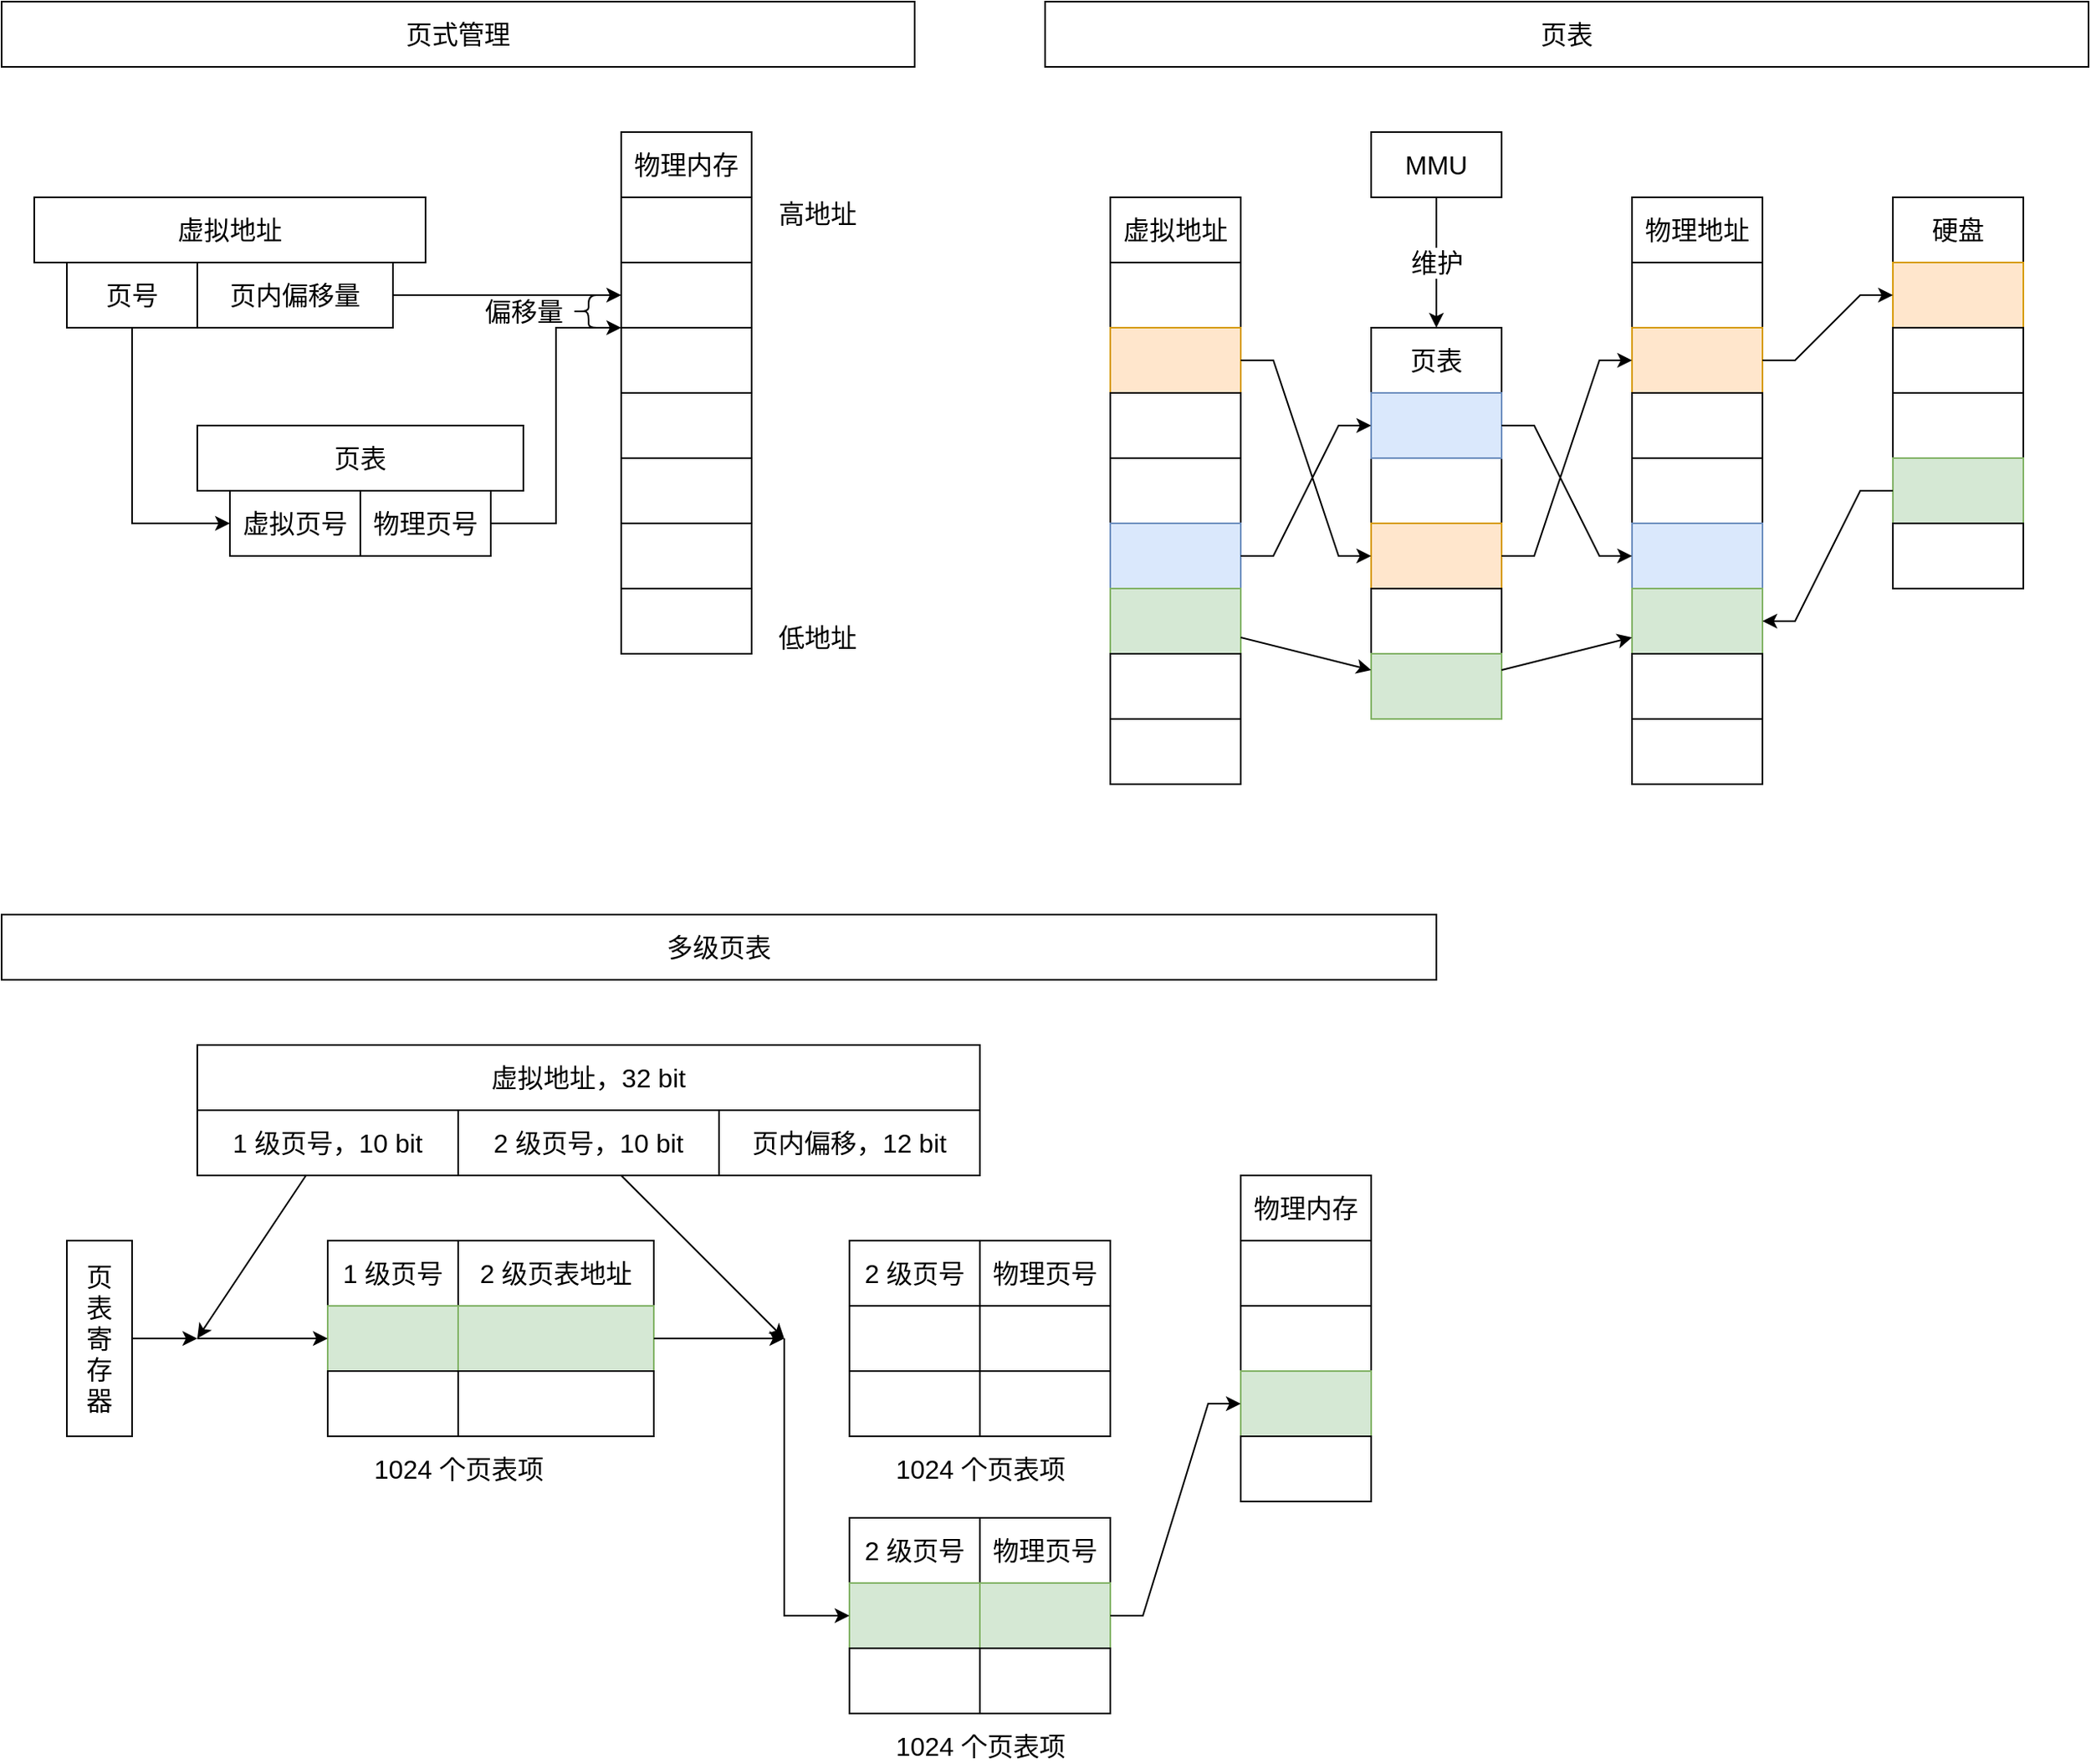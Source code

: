 <mxfile version="17.4.2" type="device"><diagram id="UDlizHPyq2F-EiQFJnR5" name="第 1 页"><mxGraphModel dx="1145" dy="887" grid="1" gridSize="10" guides="0" tooltips="1" connect="0" arrows="0" fold="1" page="1" pageScale="1" pageWidth="827" pageHeight="1169" math="0" shadow="0"><root><mxCell id="0"/><mxCell id="1" parent="0"/><mxCell id="t6T3o283fWgh9H9wGAyo-248" value="页式管理" style="whiteSpace=wrap;html=1;fontSize=16;strokeColor=default;fillColor=none;container=0;" parent="1" vertex="1"><mxGeometry x="40" y="40" width="560" height="40" as="geometry"/></mxCell><mxCell id="t6T3o283fWgh9H9wGAyo-155" value="页号" style="rounded=0;whiteSpace=wrap;html=1;fontSize=16;strokeColor=default;fillColor=none;container=0;" parent="1" vertex="1"><mxGeometry x="80" y="200" width="80" height="40" as="geometry"/></mxCell><mxCell id="t6T3o283fWgh9H9wGAyo-156" value="页内偏移量" style="rounded=0;whiteSpace=wrap;html=1;fontSize=16;strokeColor=default;fillColor=none;container=0;" parent="1" vertex="1"><mxGeometry x="160" y="200" width="120" height="40" as="geometry"/></mxCell><mxCell id="t6T3o283fWgh9H9wGAyo-159" value="虚拟页号" style="rounded=0;whiteSpace=wrap;html=1;fontSize=16;strokeColor=default;fillColor=none;container=0;" parent="1" vertex="1"><mxGeometry x="180" y="340" width="80" height="40" as="geometry"/></mxCell><mxCell id="t6T3o283fWgh9H9wGAyo-160" value="物理页号" style="rounded=0;whiteSpace=wrap;html=1;fontSize=16;strokeColor=default;fillColor=none;container=0;" parent="1" vertex="1"><mxGeometry x="260" y="340" width="80" height="40" as="geometry"/></mxCell><mxCell id="t6T3o283fWgh9H9wGAyo-161" value="" style="rounded=0;whiteSpace=wrap;html=1;fontSize=16;strokeColor=default;fillColor=none;container=0;" parent="1" vertex="1"><mxGeometry x="420" y="160" width="80" height="40" as="geometry"/></mxCell><mxCell id="t6T3o283fWgh9H9wGAyo-162" value="物理内存" style="rounded=0;whiteSpace=wrap;html=1;fontSize=16;strokeColor=default;fillColor=none;container=0;" parent="1" vertex="1"><mxGeometry x="420" y="120" width="80" height="40" as="geometry"/></mxCell><mxCell id="t6T3o283fWgh9H9wGAyo-163" value="低地址" style="text;html=1;align=center;verticalAlign=middle;resizable=0;points=[];autosize=1;strokeColor=none;fillColor=none;fontSize=16;container=0;" parent="1" vertex="1"><mxGeometry x="510" y="420" width="60" height="20" as="geometry"/></mxCell><mxCell id="t6T3o283fWgh9H9wGAyo-164" value="高地址" style="text;html=1;align=center;verticalAlign=middle;resizable=0;points=[];autosize=1;strokeColor=none;fillColor=none;fontSize=16;container=0;" parent="1" vertex="1"><mxGeometry x="510" y="160" width="60" height="20" as="geometry"/></mxCell><mxCell id="t6T3o283fWgh9H9wGAyo-165" value="" style="rounded=0;whiteSpace=wrap;html=1;fontSize=16;strokeColor=default;fillColor=none;container=0;" parent="1" vertex="1"><mxGeometry x="420" y="200" width="80" height="40" as="geometry"/></mxCell><mxCell id="t6T3o283fWgh9H9wGAyo-166" value="" style="rounded=0;whiteSpace=wrap;html=1;fontSize=16;strokeColor=default;fillColor=none;container=0;" parent="1" vertex="1"><mxGeometry x="420" y="240" width="80" height="40" as="geometry"/></mxCell><mxCell id="t6T3o283fWgh9H9wGAyo-167" value="" style="rounded=0;whiteSpace=wrap;html=1;fontSize=16;strokeColor=default;fillColor=none;container=0;" parent="1" vertex="1"><mxGeometry x="420" y="280" width="80" height="40" as="geometry"/></mxCell><mxCell id="t6T3o283fWgh9H9wGAyo-168" value="" style="rounded=0;whiteSpace=wrap;html=1;fontSize=16;strokeColor=default;fillColor=none;container=0;" parent="1" vertex="1"><mxGeometry x="420" y="320" width="80" height="40" as="geometry"/></mxCell><mxCell id="t6T3o283fWgh9H9wGAyo-169" value="" style="rounded=0;whiteSpace=wrap;html=1;fontSize=16;strokeColor=default;fillColor=none;container=0;" parent="1" vertex="1"><mxGeometry x="420" y="360" width="80" height="40" as="geometry"/></mxCell><mxCell id="t6T3o283fWgh9H9wGAyo-170" value="" style="rounded=0;whiteSpace=wrap;html=1;fontSize=16;strokeColor=default;fillColor=none;container=0;" parent="1" vertex="1"><mxGeometry x="420" y="400" width="80" height="40" as="geometry"/></mxCell><mxCell id="t6T3o283fWgh9H9wGAyo-171" value="" style="endArrow=classic;html=1;rounded=0;fontSize=16;strokeColor=default;" parent="1" source="t6T3o283fWgh9H9wGAyo-155" target="t6T3o283fWgh9H9wGAyo-159" edge="1"><mxGeometry width="50" height="50" relative="1" as="geometry"><mxPoint x="400" y="290" as="sourcePoint"/><mxPoint x="450" y="240" as="targetPoint"/><Array as="points"><mxPoint x="120" y="360"/></Array></mxGeometry></mxCell><mxCell id="t6T3o283fWgh9H9wGAyo-172" value="" style="endArrow=classic;html=1;rounded=0;fontSize=16;strokeColor=default;" parent="1" source="t6T3o283fWgh9H9wGAyo-160" edge="1"><mxGeometry width="50" height="50" relative="1" as="geometry"><mxPoint x="580" y="270" as="sourcePoint"/><mxPoint x="420" y="240" as="targetPoint"/><Array as="points"><mxPoint x="380" y="360"/><mxPoint x="380" y="240"/></Array></mxGeometry></mxCell><mxCell id="t6T3o283fWgh9H9wGAyo-173" value="" style="endArrow=classic;html=1;rounded=0;fontSize=16;strokeColor=default;" parent="1" source="t6T3o283fWgh9H9wGAyo-156" edge="1"><mxGeometry width="50" height="50" relative="1" as="geometry"><mxPoint x="560" y="260" as="sourcePoint"/><mxPoint x="420" y="220" as="targetPoint"/></mxGeometry></mxCell><mxCell id="t6T3o283fWgh9H9wGAyo-174" value="" style="shape=curlyBracket;whiteSpace=wrap;html=1;rounded=1;fontSize=16;strokeColor=default;fillColor=none;container=0;" parent="1" vertex="1"><mxGeometry x="390" y="220" width="20" height="20" as="geometry"/></mxCell><mxCell id="t6T3o283fWgh9H9wGAyo-175" value="偏移量" style="text;html=1;align=center;verticalAlign=middle;resizable=0;points=[];autosize=1;strokeColor=none;fillColor=none;fontSize=16;container=0;" parent="1" vertex="1"><mxGeometry x="330" y="220" width="60" height="20" as="geometry"/></mxCell><mxCell id="t6T3o283fWgh9H9wGAyo-251" value="页表" style="rounded=0;whiteSpace=wrap;html=1;fontSize=16;strokeColor=default;fillColor=none;container=0;" parent="1" vertex="1"><mxGeometry x="680" y="40" width="640" height="40" as="geometry"/></mxCell><mxCell id="t6T3o283fWgh9H9wGAyo-107" value="虚拟地址" style="rounded=0;whiteSpace=wrap;html=1;fontSize=16;strokeColor=default;fillColor=none;container=0;" parent="1" vertex="1"><mxGeometry x="720" y="160" width="80" height="40" as="geometry"/></mxCell><mxCell id="t6T3o283fWgh9H9wGAyo-108" value="" style="rounded=0;whiteSpace=wrap;html=1;fontSize=16;strokeColor=default;fillColor=none;container=0;" parent="1" vertex="1"><mxGeometry x="720" y="200" width="80" height="40" as="geometry"/></mxCell><mxCell id="t6T3o283fWgh9H9wGAyo-109" value="" style="rounded=0;whiteSpace=wrap;html=1;fontSize=16;strokeColor=#d79b00;fillColor=#ffe6cc;container=0;" parent="1" vertex="1"><mxGeometry x="720" y="240" width="80" height="40" as="geometry"/></mxCell><mxCell id="t6T3o283fWgh9H9wGAyo-110" value="" style="rounded=0;whiteSpace=wrap;html=1;fontSize=16;strokeColor=default;fillColor=none;container=0;" parent="1" vertex="1"><mxGeometry x="720" y="280" width="80" height="40" as="geometry"/></mxCell><mxCell id="t6T3o283fWgh9H9wGAyo-111" value="" style="rounded=0;whiteSpace=wrap;html=1;fontSize=16;strokeColor=default;fillColor=none;container=0;" parent="1" vertex="1"><mxGeometry x="720" y="320" width="80" height="40" as="geometry"/></mxCell><mxCell id="t6T3o283fWgh9H9wGAyo-112" value="" style="rounded=0;whiteSpace=wrap;html=1;fontSize=16;strokeColor=#6c8ebf;fillColor=#dae8fc;container=0;" parent="1" vertex="1"><mxGeometry x="720" y="360" width="80" height="40" as="geometry"/></mxCell><mxCell id="t6T3o283fWgh9H9wGAyo-113" value="" style="rounded=0;whiteSpace=wrap;html=1;fontSize=16;strokeColor=#82b366;fillColor=#d5e8d4;container=0;" parent="1" vertex="1"><mxGeometry x="720" y="400" width="80" height="40" as="geometry"/></mxCell><mxCell id="t6T3o283fWgh9H9wGAyo-114" value="" style="rounded=0;whiteSpace=wrap;html=1;fontSize=16;strokeColor=default;fillColor=none;container=0;" parent="1" vertex="1"><mxGeometry x="720" y="440" width="80" height="40" as="geometry"/></mxCell><mxCell id="t6T3o283fWgh9H9wGAyo-115" value="" style="rounded=0;whiteSpace=wrap;html=1;fontSize=16;strokeColor=default;fillColor=none;container=0;" parent="1" vertex="1"><mxGeometry x="720" y="480" width="80" height="40" as="geometry"/></mxCell><mxCell id="t6T3o283fWgh9H9wGAyo-116" value="物理地址" style="rounded=0;whiteSpace=wrap;html=1;fontSize=16;strokeColor=default;fillColor=none;container=0;" parent="1" vertex="1"><mxGeometry x="1040" y="160" width="80" height="40" as="geometry"/></mxCell><mxCell id="t6T3o283fWgh9H9wGAyo-117" value="" style="rounded=0;whiteSpace=wrap;html=1;fontSize=16;strokeColor=default;fillColor=none;container=0;" parent="1" vertex="1"><mxGeometry x="1040" y="200" width="80" height="40" as="geometry"/></mxCell><mxCell id="t6T3o283fWgh9H9wGAyo-118" value="" style="rounded=0;whiteSpace=wrap;html=1;fontSize=16;strokeColor=#d79b00;fillColor=#ffe6cc;container=0;" parent="1" vertex="1"><mxGeometry x="1040" y="240" width="80" height="40" as="geometry"/></mxCell><mxCell id="t6T3o283fWgh9H9wGAyo-119" value="" style="rounded=0;whiteSpace=wrap;html=1;fontSize=16;strokeColor=default;fillColor=none;container=0;" parent="1" vertex="1"><mxGeometry x="1040" y="280" width="80" height="40" as="geometry"/></mxCell><mxCell id="t6T3o283fWgh9H9wGAyo-120" value="" style="rounded=0;whiteSpace=wrap;html=1;fontSize=16;strokeColor=default;fillColor=none;container=0;" parent="1" vertex="1"><mxGeometry x="1040" y="320" width="80" height="40" as="geometry"/></mxCell><mxCell id="t6T3o283fWgh9H9wGAyo-121" value="" style="rounded=0;whiteSpace=wrap;html=1;fontSize=16;strokeColor=#6c8ebf;fillColor=#dae8fc;container=0;" parent="1" vertex="1"><mxGeometry x="1040" y="360" width="80" height="40" as="geometry"/></mxCell><mxCell id="t6T3o283fWgh9H9wGAyo-122" value="" style="rounded=0;whiteSpace=wrap;html=1;fontSize=16;strokeColor=#82b366;fillColor=#d5e8d4;container=0;" parent="1" vertex="1"><mxGeometry x="1040" y="400" width="80" height="40" as="geometry"/></mxCell><mxCell id="t6T3o283fWgh9H9wGAyo-123" value="" style="rounded=0;whiteSpace=wrap;html=1;fontSize=16;strokeColor=default;fillColor=none;container=0;" parent="1" vertex="1"><mxGeometry x="1040" y="440" width="80" height="40" as="geometry"/></mxCell><mxCell id="t6T3o283fWgh9H9wGAyo-124" value="" style="rounded=0;whiteSpace=wrap;html=1;fontSize=16;strokeColor=default;fillColor=none;container=0;" parent="1" vertex="1"><mxGeometry x="1040" y="480" width="80" height="40" as="geometry"/></mxCell><mxCell id="t6T3o283fWgh9H9wGAyo-125" value="页表" style="rounded=0;whiteSpace=wrap;html=1;fontSize=16;strokeColor=default;fillColor=none;container=0;" parent="1" vertex="1"><mxGeometry x="880" y="240" width="80" height="40" as="geometry"/></mxCell><mxCell id="t6T3o283fWgh9H9wGAyo-126" value="" style="rounded=0;whiteSpace=wrap;html=1;fontSize=16;strokeColor=default;fillColor=none;container=0;" parent="1" vertex="1"><mxGeometry x="880" y="320" width="80" height="40" as="geometry"/></mxCell><mxCell id="t6T3o283fWgh9H9wGAyo-127" value="" style="rounded=0;whiteSpace=wrap;html=1;fontSize=16;strokeColor=#d79b00;fillColor=#ffe6cc;container=0;" parent="1" vertex="1"><mxGeometry x="880" y="360" width="80" height="40" as="geometry"/></mxCell><mxCell id="t6T3o283fWgh9H9wGAyo-128" value="" style="rounded=0;whiteSpace=wrap;html=1;fontSize=16;strokeColor=default;fillColor=none;container=0;" parent="1" vertex="1"><mxGeometry x="880" y="400" width="80" height="40" as="geometry"/></mxCell><mxCell id="t6T3o283fWgh9H9wGAyo-129" value="" style="rounded=0;whiteSpace=wrap;html=1;fontSize=16;strokeColor=#82b366;fillColor=#d5e8d4;container=0;" parent="1" vertex="1"><mxGeometry x="880" y="440" width="80" height="40" as="geometry"/></mxCell><mxCell id="t6T3o283fWgh9H9wGAyo-133" value="MMU" style="rounded=0;whiteSpace=wrap;html=1;fontSize=16;strokeColor=default;fillColor=none;container=0;" parent="1" vertex="1"><mxGeometry x="880" y="120" width="80" height="40" as="geometry"/></mxCell><mxCell id="t6T3o283fWgh9H9wGAyo-134" value="硬盘" style="rounded=0;whiteSpace=wrap;html=1;fontSize=16;strokeColor=default;fillColor=none;container=0;" parent="1" vertex="1"><mxGeometry x="1200" y="160" width="80" height="40" as="geometry"/></mxCell><mxCell id="t6T3o283fWgh9H9wGAyo-135" value="" style="rounded=0;whiteSpace=wrap;html=1;fontSize=16;strokeColor=#d79b00;fillColor=#ffe6cc;container=0;" parent="1" vertex="1"><mxGeometry x="1200" y="200" width="80" height="40" as="geometry"/></mxCell><mxCell id="t6T3o283fWgh9H9wGAyo-136" value="" style="rounded=0;whiteSpace=wrap;html=1;fontSize=16;strokeColor=default;fillColor=none;container=0;" parent="1" vertex="1"><mxGeometry x="1200" y="240" width="80" height="40" as="geometry"/></mxCell><mxCell id="t6T3o283fWgh9H9wGAyo-137" value="" style="rounded=0;whiteSpace=wrap;html=1;fontSize=16;strokeColor=default;fillColor=none;container=0;" parent="1" vertex="1"><mxGeometry x="1200" y="280" width="80" height="40" as="geometry"/></mxCell><mxCell id="t6T3o283fWgh9H9wGAyo-138" value="" style="rounded=0;whiteSpace=wrap;html=1;fontSize=16;strokeColor=#82b366;fillColor=#d5e8d4;container=0;" parent="1" vertex="1"><mxGeometry x="1200" y="320" width="80" height="40" as="geometry"/></mxCell><mxCell id="t6T3o283fWgh9H9wGAyo-139" value="" style="endArrow=classic;html=1;rounded=0;fontSize=16;strokeColor=default;" parent="1" source="t6T3o283fWgh9H9wGAyo-133" target="t6T3o283fWgh9H9wGAyo-125" edge="1"><mxGeometry width="50" height="50" relative="1" as="geometry"><mxPoint x="1030" y="570" as="sourcePoint"/><mxPoint x="880" y="560" as="targetPoint"/></mxGeometry></mxCell><mxCell id="t6T3o283fWgh9H9wGAyo-140" value="维护" style="edgeLabel;html=1;align=center;verticalAlign=middle;resizable=0;points=[];fontSize=16;container=0;" parent="t6T3o283fWgh9H9wGAyo-139" vertex="1" connectable="0"><mxGeometry relative="1" as="geometry"><mxPoint as="offset"/></mxGeometry></mxCell><mxCell id="t6T3o283fWgh9H9wGAyo-141" value="" style="endArrow=classic;html=1;rounded=0;fontSize=16;strokeColor=default;" parent="1" source="t6T3o283fWgh9H9wGAyo-109" target="t6T3o283fWgh9H9wGAyo-127" edge="1"><mxGeometry width="50" height="50" relative="1" as="geometry"><mxPoint x="950" y="370" as="sourcePoint"/><mxPoint x="1000" y="320" as="targetPoint"/><Array as="points"><mxPoint x="820" y="260"/><mxPoint x="860" y="380"/></Array></mxGeometry></mxCell><mxCell id="t6T3o283fWgh9H9wGAyo-142" value="" style="endArrow=classic;html=1;rounded=0;fontSize=16;strokeColor=default;" parent="1" source="t6T3o283fWgh9H9wGAyo-127" target="t6T3o283fWgh9H9wGAyo-118" edge="1"><mxGeometry width="50" height="50" relative="1" as="geometry"><mxPoint x="810" y="286" as="sourcePoint"/><mxPoint x="930" y="334" as="targetPoint"/><Array as="points"><mxPoint x="980" y="380"/><mxPoint x="1020" y="260"/></Array></mxGeometry></mxCell><mxCell id="t6T3o283fWgh9H9wGAyo-143" value="" style="endArrow=classic;html=1;rounded=0;fontSize=16;strokeColor=default;" parent="1" source="t6T3o283fWgh9H9wGAyo-113" target="t6T3o283fWgh9H9wGAyo-129" edge="1"><mxGeometry width="50" height="50" relative="1" as="geometry"><mxPoint x="810" y="286" as="sourcePoint"/><mxPoint x="930" y="334" as="targetPoint"/></mxGeometry></mxCell><mxCell id="t6T3o283fWgh9H9wGAyo-144" value="" style="endArrow=classic;html=1;rounded=0;fontSize=16;strokeColor=default;" parent="1" source="t6T3o283fWgh9H9wGAyo-129" target="t6T3o283fWgh9H9wGAyo-122" edge="1"><mxGeometry width="50" height="50" relative="1" as="geometry"><mxPoint x="1060" y="380" as="sourcePoint"/><mxPoint x="930" y="430" as="targetPoint"/></mxGeometry></mxCell><mxCell id="t6T3o283fWgh9H9wGAyo-145" value="" style="endArrow=classic;html=1;rounded=0;fontSize=16;strokeColor=default;" parent="1" source="t6T3o283fWgh9H9wGAyo-118" target="t6T3o283fWgh9H9wGAyo-135" edge="1"><mxGeometry width="50" height="50" relative="1" as="geometry"><mxPoint x="930" y="334" as="sourcePoint"/><mxPoint x="1050" y="286" as="targetPoint"/><Array as="points"><mxPoint x="1140" y="260"/><mxPoint x="1180" y="220"/></Array></mxGeometry></mxCell><mxCell id="t6T3o283fWgh9H9wGAyo-146" value="" style="endArrow=classic;html=1;rounded=0;fontSize=16;strokeColor=default;" parent="1" source="t6T3o283fWgh9H9wGAyo-138" target="t6T3o283fWgh9H9wGAyo-122" edge="1"><mxGeometry width="50" height="50" relative="1" as="geometry"><mxPoint x="1130" y="278" as="sourcePoint"/><mxPoint x="1250" y="302" as="targetPoint"/><Array as="points"><mxPoint x="1180" y="340"/><mxPoint x="1140" y="420"/></Array></mxGeometry></mxCell><mxCell id="t6T3o283fWgh9H9wGAyo-147" value="" style="rounded=0;whiteSpace=wrap;html=1;fontSize=16;strokeColor=#6c8ebf;fillColor=#dae8fc;container=0;" parent="1" vertex="1"><mxGeometry x="880" y="280" width="80" height="40" as="geometry"/></mxCell><mxCell id="t6T3o283fWgh9H9wGAyo-148" value="" style="endArrow=classic;html=1;rounded=0;fontSize=16;strokeColor=default;" parent="1" source="t6T3o283fWgh9H9wGAyo-112" target="t6T3o283fWgh9H9wGAyo-147" edge="1"><mxGeometry width="50" height="50" relative="1" as="geometry"><mxPoint x="810" y="286" as="sourcePoint"/><mxPoint x="930" y="334" as="targetPoint"/><Array as="points"><mxPoint x="820" y="380"/><mxPoint x="860" y="300"/></Array></mxGeometry></mxCell><mxCell id="t6T3o283fWgh9H9wGAyo-149" value="" style="endArrow=classic;html=1;rounded=0;fontSize=16;strokeColor=default;" parent="1" source="t6T3o283fWgh9H9wGAyo-147" target="t6T3o283fWgh9H9wGAyo-121" edge="1"><mxGeometry width="50" height="50" relative="1" as="geometry"><mxPoint x="1060" y="370" as="sourcePoint"/><mxPoint x="936.667" y="290" as="targetPoint"/><Array as="points"><mxPoint x="980" y="300"/><mxPoint x="1020" y="380"/></Array></mxGeometry></mxCell><mxCell id="MogbPt8n4CE0LKkK8IzU-9" value="" style="rounded=0;whiteSpace=wrap;html=1;fontSize=16;strokeColor=default;fillColor=none;container=0;" parent="1" vertex="1"><mxGeometry x="1200" y="360" width="80" height="40" as="geometry"/></mxCell><mxCell id="j3rRbpJ60zs1N354fwzw-1" value="&lt;span style=&quot;font-size: 16px&quot;&gt;虚拟地址&lt;/span&gt;" style="rounded=0;whiteSpace=wrap;html=1;fillColor=none;" parent="1" vertex="1"><mxGeometry x="60" y="160" width="240" height="40" as="geometry"/></mxCell><mxCell id="j3rRbpJ60zs1N354fwzw-2" value="&lt;span style=&quot;font-size: 16px&quot;&gt;页表&lt;/span&gt;" style="rounded=0;whiteSpace=wrap;html=1;fillColor=none;" parent="1" vertex="1"><mxGeometry x="160" y="300" width="200" height="40" as="geometry"/></mxCell><mxCell id="p7rLHmJB0bNqqmhxad0P-2" value="多级页表" style="rounded=0;whiteSpace=wrap;html=1;fontSize=16;strokeColor=default;fillColor=none;container=0;" parent="1" vertex="1"><mxGeometry x="40" y="600" width="880" height="40" as="geometry"/></mxCell><mxCell id="p7rLHmJB0bNqqmhxad0P-3" value="虚拟地址，32 bit" style="rounded=0;whiteSpace=wrap;html=1;fontSize=16;strokeColor=default;fillColor=none;container=0;" parent="1" vertex="1"><mxGeometry x="160" y="680" width="480" height="40" as="geometry"/></mxCell><mxCell id="p7rLHmJB0bNqqmhxad0P-4" value="1 级页号，10 bit" style="rounded=0;whiteSpace=wrap;html=1;fontSize=16;strokeColor=default;fillColor=none;container=0;" parent="1" vertex="1"><mxGeometry x="160" y="720" width="160" height="40" as="geometry"/></mxCell><mxCell id="p7rLHmJB0bNqqmhxad0P-5" value="2 级页号，10 bit" style="rounded=0;whiteSpace=wrap;html=1;fontSize=16;strokeColor=default;fillColor=none;container=0;" parent="1" vertex="1"><mxGeometry x="320" y="720" width="160" height="40" as="geometry"/></mxCell><mxCell id="p7rLHmJB0bNqqmhxad0P-6" value="页内偏移，12 bit" style="rounded=0;whiteSpace=wrap;html=1;fontSize=16;strokeColor=default;fillColor=none;container=0;" parent="1" vertex="1"><mxGeometry x="480" y="720" width="160" height="40" as="geometry"/></mxCell><mxCell id="p7rLHmJB0bNqqmhxad0P-7" value="页&lt;br&gt;表&lt;br&gt;寄&lt;br&gt;存&lt;br&gt;器" style="rounded=0;whiteSpace=wrap;html=1;fontSize=16;strokeColor=default;fillColor=none;container=0;" parent="1" vertex="1"><mxGeometry x="80" y="800" width="40" height="120" as="geometry"/></mxCell><mxCell id="p7rLHmJB0bNqqmhxad0P-8" value="1 级页号" style="rounded=0;whiteSpace=wrap;html=1;fontSize=16;strokeColor=default;fillColor=none;container=0;" parent="1" vertex="1"><mxGeometry x="240" y="800" width="80" height="40" as="geometry"/></mxCell><mxCell id="p7rLHmJB0bNqqmhxad0P-9" value="2 级页表地址" style="rounded=0;whiteSpace=wrap;html=1;fontSize=16;strokeColor=default;fillColor=none;container=0;" parent="1" vertex="1"><mxGeometry x="320" y="800" width="120" height="40" as="geometry"/></mxCell><mxCell id="p7rLHmJB0bNqqmhxad0P-10" value="" style="rounded=0;whiteSpace=wrap;html=1;fontSize=16;strokeColor=#82b366;fillColor=#d5e8d4;container=0;" parent="1" vertex="1"><mxGeometry x="240" y="840" width="80" height="40" as="geometry"/></mxCell><mxCell id="p7rLHmJB0bNqqmhxad0P-11" value="" style="rounded=0;whiteSpace=wrap;html=1;fontSize=16;strokeColor=#82b366;fillColor=#d5e8d4;container=0;" parent="1" vertex="1"><mxGeometry x="320" y="840" width="120" height="40" as="geometry"/></mxCell><mxCell id="p7rLHmJB0bNqqmhxad0P-12" value="" style="rounded=0;whiteSpace=wrap;html=1;fontSize=16;strokeColor=default;fillColor=none;container=0;" parent="1" vertex="1"><mxGeometry x="240" y="880" width="80" height="40" as="geometry"/></mxCell><mxCell id="p7rLHmJB0bNqqmhxad0P-13" value="" style="rounded=0;whiteSpace=wrap;html=1;fontSize=16;strokeColor=default;fillColor=none;container=0;" parent="1" vertex="1"><mxGeometry x="320" y="880" width="120" height="40" as="geometry"/></mxCell><mxCell id="p7rLHmJB0bNqqmhxad0P-14" value="2 级页号" style="rounded=0;whiteSpace=wrap;html=1;fontSize=16;strokeColor=default;fillColor=none;container=0;" parent="1" vertex="1"><mxGeometry x="560" y="800" width="80" height="40" as="geometry"/></mxCell><mxCell id="p7rLHmJB0bNqqmhxad0P-15" value="物理页号" style="rounded=0;whiteSpace=wrap;html=1;fontSize=16;strokeColor=default;fillColor=none;container=0;" parent="1" vertex="1"><mxGeometry x="640" y="800" width="80" height="40" as="geometry"/></mxCell><mxCell id="p7rLHmJB0bNqqmhxad0P-16" value="" style="rounded=0;whiteSpace=wrap;html=1;fontSize=16;strokeColor=default;fillColor=none;container=0;" parent="1" vertex="1"><mxGeometry x="560" y="840" width="80" height="40" as="geometry"/></mxCell><mxCell id="p7rLHmJB0bNqqmhxad0P-17" value="" style="rounded=0;whiteSpace=wrap;html=1;fontSize=16;strokeColor=default;fillColor=none;container=0;" parent="1" vertex="1"><mxGeometry x="640" y="840" width="80" height="40" as="geometry"/></mxCell><mxCell id="p7rLHmJB0bNqqmhxad0P-18" value="" style="rounded=0;whiteSpace=wrap;html=1;fontSize=16;strokeColor=default;fillColor=none;container=0;" parent="1" vertex="1"><mxGeometry x="560" y="880" width="80" height="40" as="geometry"/></mxCell><mxCell id="p7rLHmJB0bNqqmhxad0P-19" value="" style="rounded=0;whiteSpace=wrap;html=1;fontSize=16;strokeColor=default;fillColor=none;container=0;" parent="1" vertex="1"><mxGeometry x="640" y="880" width="80" height="40" as="geometry"/></mxCell><mxCell id="p7rLHmJB0bNqqmhxad0P-20" value="1024 个页表项" style="text;html=1;align=center;verticalAlign=middle;resizable=0;points=[];autosize=1;strokeColor=none;fillColor=none;fontSize=16;container=0;" parent="1" vertex="1"><mxGeometry x="260" y="930" width="120" height="20" as="geometry"/></mxCell><mxCell id="p7rLHmJB0bNqqmhxad0P-21" value="2 级页号" style="rounded=0;whiteSpace=wrap;html=1;fontSize=16;strokeColor=default;fillColor=none;container=0;" parent="1" vertex="1"><mxGeometry x="560" y="970" width="80" height="40" as="geometry"/></mxCell><mxCell id="p7rLHmJB0bNqqmhxad0P-22" value="物理页号" style="rounded=0;whiteSpace=wrap;html=1;fontSize=16;strokeColor=default;fillColor=none;container=0;" parent="1" vertex="1"><mxGeometry x="640" y="970" width="80" height="40" as="geometry"/></mxCell><mxCell id="p7rLHmJB0bNqqmhxad0P-23" value="" style="rounded=0;whiteSpace=wrap;html=1;fontSize=16;strokeColor=#82b366;fillColor=#d5e8d4;container=0;" parent="1" vertex="1"><mxGeometry x="560" y="1010" width="80" height="40" as="geometry"/></mxCell><mxCell id="p7rLHmJB0bNqqmhxad0P-24" value="" style="rounded=0;whiteSpace=wrap;html=1;fontSize=16;strokeColor=#82b366;fillColor=#d5e8d4;container=0;" parent="1" vertex="1"><mxGeometry x="640" y="1010" width="80" height="40" as="geometry"/></mxCell><mxCell id="p7rLHmJB0bNqqmhxad0P-25" value="" style="rounded=0;whiteSpace=wrap;html=1;fontSize=16;strokeColor=default;fillColor=none;container=0;" parent="1" vertex="1"><mxGeometry x="560" y="1050" width="80" height="40" as="geometry"/></mxCell><mxCell id="p7rLHmJB0bNqqmhxad0P-26" value="" style="rounded=0;whiteSpace=wrap;html=1;fontSize=16;strokeColor=default;fillColor=none;container=0;" parent="1" vertex="1"><mxGeometry x="640" y="1050" width="80" height="40" as="geometry"/></mxCell><mxCell id="p7rLHmJB0bNqqmhxad0P-27" value="物理内存" style="rounded=0;whiteSpace=wrap;html=1;fontSize=16;strokeColor=default;fillColor=none;container=0;" parent="1" vertex="1"><mxGeometry x="800" y="760" width="80" height="40" as="geometry"/></mxCell><mxCell id="p7rLHmJB0bNqqmhxad0P-28" value="" style="rounded=0;whiteSpace=wrap;html=1;fontSize=16;strokeColor=default;fillColor=none;container=0;" parent="1" vertex="1"><mxGeometry x="800" y="800" width="80" height="40" as="geometry"/></mxCell><mxCell id="p7rLHmJB0bNqqmhxad0P-29" value="" style="rounded=0;whiteSpace=wrap;html=1;fontSize=16;strokeColor=default;fillColor=none;container=0;" parent="1" vertex="1"><mxGeometry x="800" y="840" width="80" height="40" as="geometry"/></mxCell><mxCell id="p7rLHmJB0bNqqmhxad0P-30" value="" style="rounded=0;whiteSpace=wrap;html=1;fontSize=16;strokeColor=#82b366;fillColor=#d5e8d4;container=0;" parent="1" vertex="1"><mxGeometry x="800" y="880" width="80" height="40" as="geometry"/></mxCell><mxCell id="p7rLHmJB0bNqqmhxad0P-31" value="" style="rounded=0;whiteSpace=wrap;html=1;fontSize=16;strokeColor=default;fillColor=none;container=0;" parent="1" vertex="1"><mxGeometry x="800" y="920" width="80" height="40" as="geometry"/></mxCell><mxCell id="p7rLHmJB0bNqqmhxad0P-32" value="" style="endArrow=classic;html=1;rounded=0;fontSize=16;strokeColor=default;" parent="1" source="p7rLHmJB0bNqqmhxad0P-4" edge="1"><mxGeometry width="50" height="50" relative="1" as="geometry"><mxPoint x="180" y="780" as="sourcePoint"/><mxPoint x="160" y="860" as="targetPoint"/></mxGeometry></mxCell><mxCell id="p7rLHmJB0bNqqmhxad0P-33" value="" style="endArrow=classic;html=1;rounded=0;fontSize=16;strokeColor=default;" parent="1" source="p7rLHmJB0bNqqmhxad0P-7" edge="1"><mxGeometry width="50" height="50" relative="1" as="geometry"><mxPoint x="270" y="730" as="sourcePoint"/><mxPoint x="160" y="860" as="targetPoint"/></mxGeometry></mxCell><mxCell id="p7rLHmJB0bNqqmhxad0P-34" value="1024 个页表项" style="text;html=1;align=center;verticalAlign=middle;resizable=0;points=[];autosize=1;strokeColor=none;fillColor=none;fontSize=16;container=0;" parent="1" vertex="1"><mxGeometry x="580" y="930" width="120" height="20" as="geometry"/></mxCell><mxCell id="p7rLHmJB0bNqqmhxad0P-35" value="1024 个页表项" style="text;html=1;align=center;verticalAlign=middle;resizable=0;points=[];autosize=1;strokeColor=none;fillColor=none;fontSize=16;container=0;" parent="1" vertex="1"><mxGeometry x="580" y="1100" width="120" height="20" as="geometry"/></mxCell><mxCell id="p7rLHmJB0bNqqmhxad0P-36" value="" style="endArrow=classic;html=1;rounded=0;fontSize=16;strokeColor=default;" parent="1" target="p7rLHmJB0bNqqmhxad0P-10" edge="1"><mxGeometry width="50" height="50" relative="1" as="geometry"><mxPoint x="160" y="860" as="sourcePoint"/><mxPoint x="380" y="780" as="targetPoint"/></mxGeometry></mxCell><mxCell id="p7rLHmJB0bNqqmhxad0P-37" value="" style="endArrow=classic;html=1;rounded=0;fontSize=16;strokeColor=default;" parent="1" source="p7rLHmJB0bNqqmhxad0P-5" edge="1"><mxGeometry width="50" height="50" relative="1" as="geometry"><mxPoint x="271.25" y="730" as="sourcePoint"/><mxPoint x="520" y="860" as="targetPoint"/></mxGeometry></mxCell><mxCell id="p7rLHmJB0bNqqmhxad0P-38" value="" style="endArrow=classic;html=1;rounded=0;fontSize=16;strokeColor=default;" parent="1" target="p7rLHmJB0bNqqmhxad0P-23" edge="1"><mxGeometry width="50" height="50" relative="1" as="geometry"><mxPoint x="520" y="860" as="sourcePoint"/><mxPoint x="540" y="860" as="targetPoint"/><Array as="points"><mxPoint x="520" y="1030"/></Array></mxGeometry></mxCell><mxCell id="p7rLHmJB0bNqqmhxad0P-39" value="" style="endArrow=classic;html=1;rounded=0;fontSize=16;strokeColor=default;" parent="1" source="p7rLHmJB0bNqqmhxad0P-11" edge="1"><mxGeometry width="50" height="50" relative="1" as="geometry"><mxPoint x="420" y="860" as="sourcePoint"/><mxPoint x="520" y="860" as="targetPoint"/></mxGeometry></mxCell><mxCell id="p7rLHmJB0bNqqmhxad0P-40" value="" style="endArrow=classic;html=1;rounded=0;fontSize=16;strokeColor=default;" parent="1" source="p7rLHmJB0bNqqmhxad0P-24" target="p7rLHmJB0bNqqmhxad0P-30" edge="1"><mxGeometry width="50" height="50" relative="1" as="geometry"><mxPoint x="620" y="840" as="sourcePoint"/><mxPoint x="670" y="790" as="targetPoint"/><Array as="points"><mxPoint x="720" y="1030"/><mxPoint x="740" y="1030"/><mxPoint x="780" y="900"/></Array></mxGeometry></mxCell></root></mxGraphModel></diagram></mxfile>